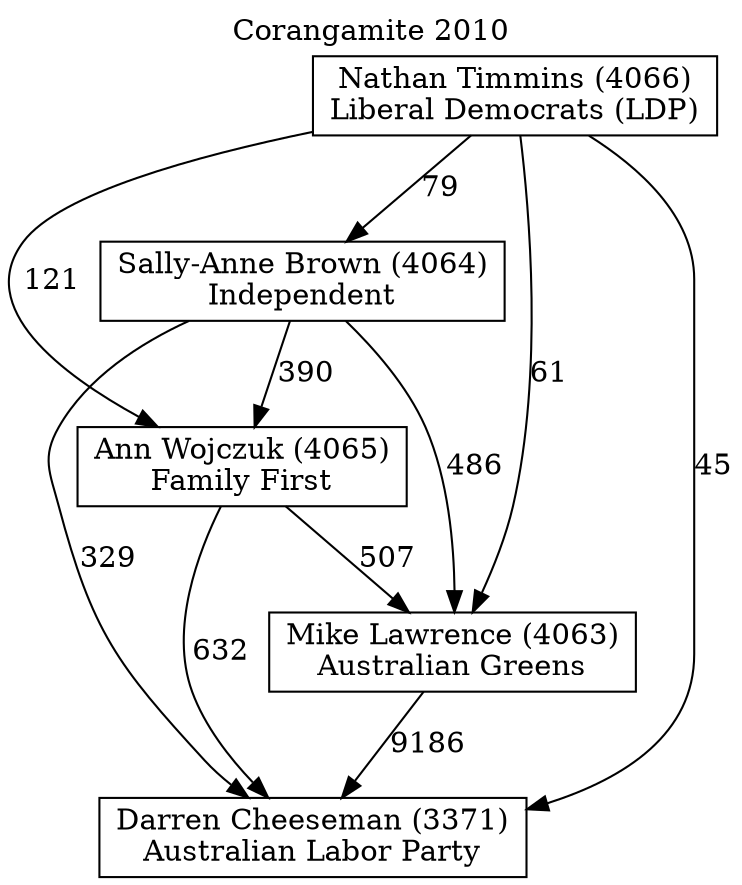 // House preference flow
digraph "Darren Cheeseman (3371)_Corangamite_2010" {
	graph [label="Corangamite 2010" labelloc=t mclimit=10]
	node [shape=box]
	"Darren Cheeseman (3371)" [label="Darren Cheeseman (3371)
Australian Labor Party"]
	"Mike Lawrence (4063)" [label="Mike Lawrence (4063)
Australian Greens"]
	"Ann Wojczuk (4065)" [label="Ann Wojczuk (4065)
Family First"]
	"Sally-Anne Brown (4064)" [label="Sally-Anne Brown (4064)
Independent"]
	"Nathan Timmins (4066)" [label="Nathan Timmins (4066)
Liberal Democrats (LDP)"]
	"Mike Lawrence (4063)" -> "Darren Cheeseman (3371)" [label=9186]
	"Ann Wojczuk (4065)" -> "Mike Lawrence (4063)" [label=507]
	"Sally-Anne Brown (4064)" -> "Ann Wojczuk (4065)" [label=390]
	"Nathan Timmins (4066)" -> "Sally-Anne Brown (4064)" [label=79]
	"Ann Wojczuk (4065)" -> "Darren Cheeseman (3371)" [label=632]
	"Sally-Anne Brown (4064)" -> "Darren Cheeseman (3371)" [label=329]
	"Nathan Timmins (4066)" -> "Darren Cheeseman (3371)" [label=45]
	"Nathan Timmins (4066)" -> "Ann Wojczuk (4065)" [label=121]
	"Sally-Anne Brown (4064)" -> "Mike Lawrence (4063)" [label=486]
	"Nathan Timmins (4066)" -> "Mike Lawrence (4063)" [label=61]
}
